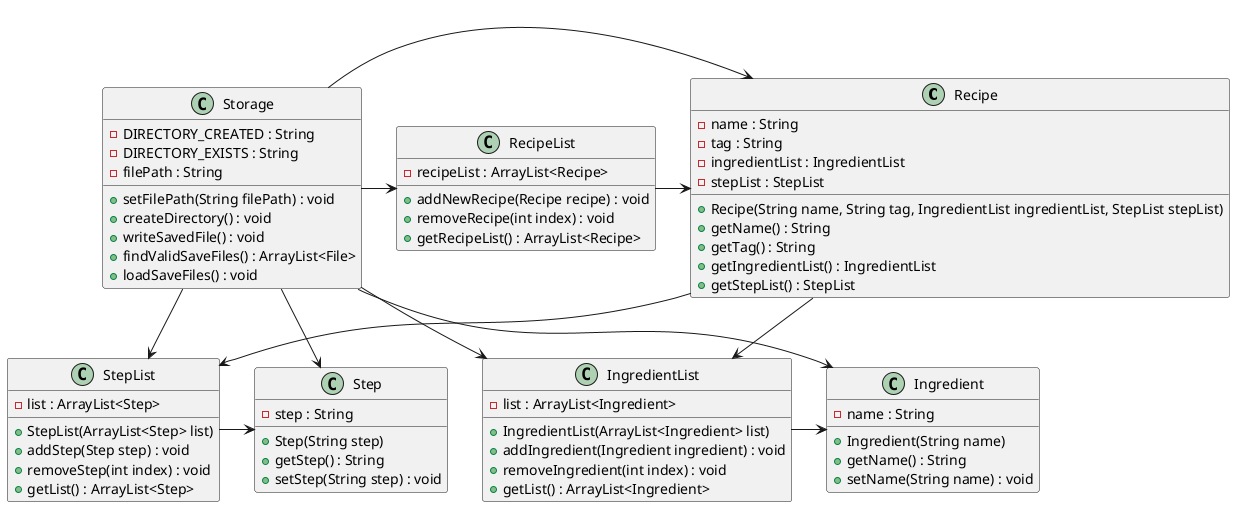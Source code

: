 @startuml

@startuml

class Recipe {
  - name : String
  - tag : String
  - ingredientList : IngredientList
  - stepList : StepList
  + Recipe(String name, String tag, IngredientList ingredientList, StepList stepList)
  + getName() : String
  + getTag() : String
  + getIngredientList() : IngredientList
  + getStepList() : StepList
}

class Storage {
  - DIRECTORY_CREATED : String
  - DIRECTORY_EXISTS : String
  - filePath : String
  + setFilePath(String filePath) : void
  + createDirectory() : void
  + writeSavedFile() : void
  + findValidSaveFiles() : ArrayList<File>
  + loadSaveFiles() : void
}


class Ingredient {
  - name : String
  + Ingredient(String name)
  + getName() : String
  + setName(String name) : void
}

class IngredientList {
  - list : ArrayList<Ingredient>
  + IngredientList(ArrayList<Ingredient> list)
  + addIngredient(Ingredient ingredient) : void
  + removeIngredient(int index) : void
  + getList() : ArrayList<Ingredient>
}

class RecipeList {
  - recipeList : ArrayList<Recipe>
  + addNewRecipe(Recipe recipe) : void
  + removeRecipe(int index) : void
  + getRecipeList() : ArrayList<Recipe>
}

class Step {
  - step : String
  + Step(String step)
  + getStep() : String
  + setStep(String step) : void
}

class StepList {
  - list : ArrayList<Step>
  + StepList(ArrayList<Step> list)
  + addStep(Step step) : void
  + removeStep(int index) : void
  + getList() : ArrayList<Step>
}



StepList -> Step
Storage --> Ingredient
Storage --> IngredientList
Storage -> Recipe
Storage -> RecipeList
Storage --> Step
Storage --> StepList
Recipe -> IngredientList
Recipe -> StepList
RecipeList -> Recipe
IngredientList -> Ingredient
@enduml
